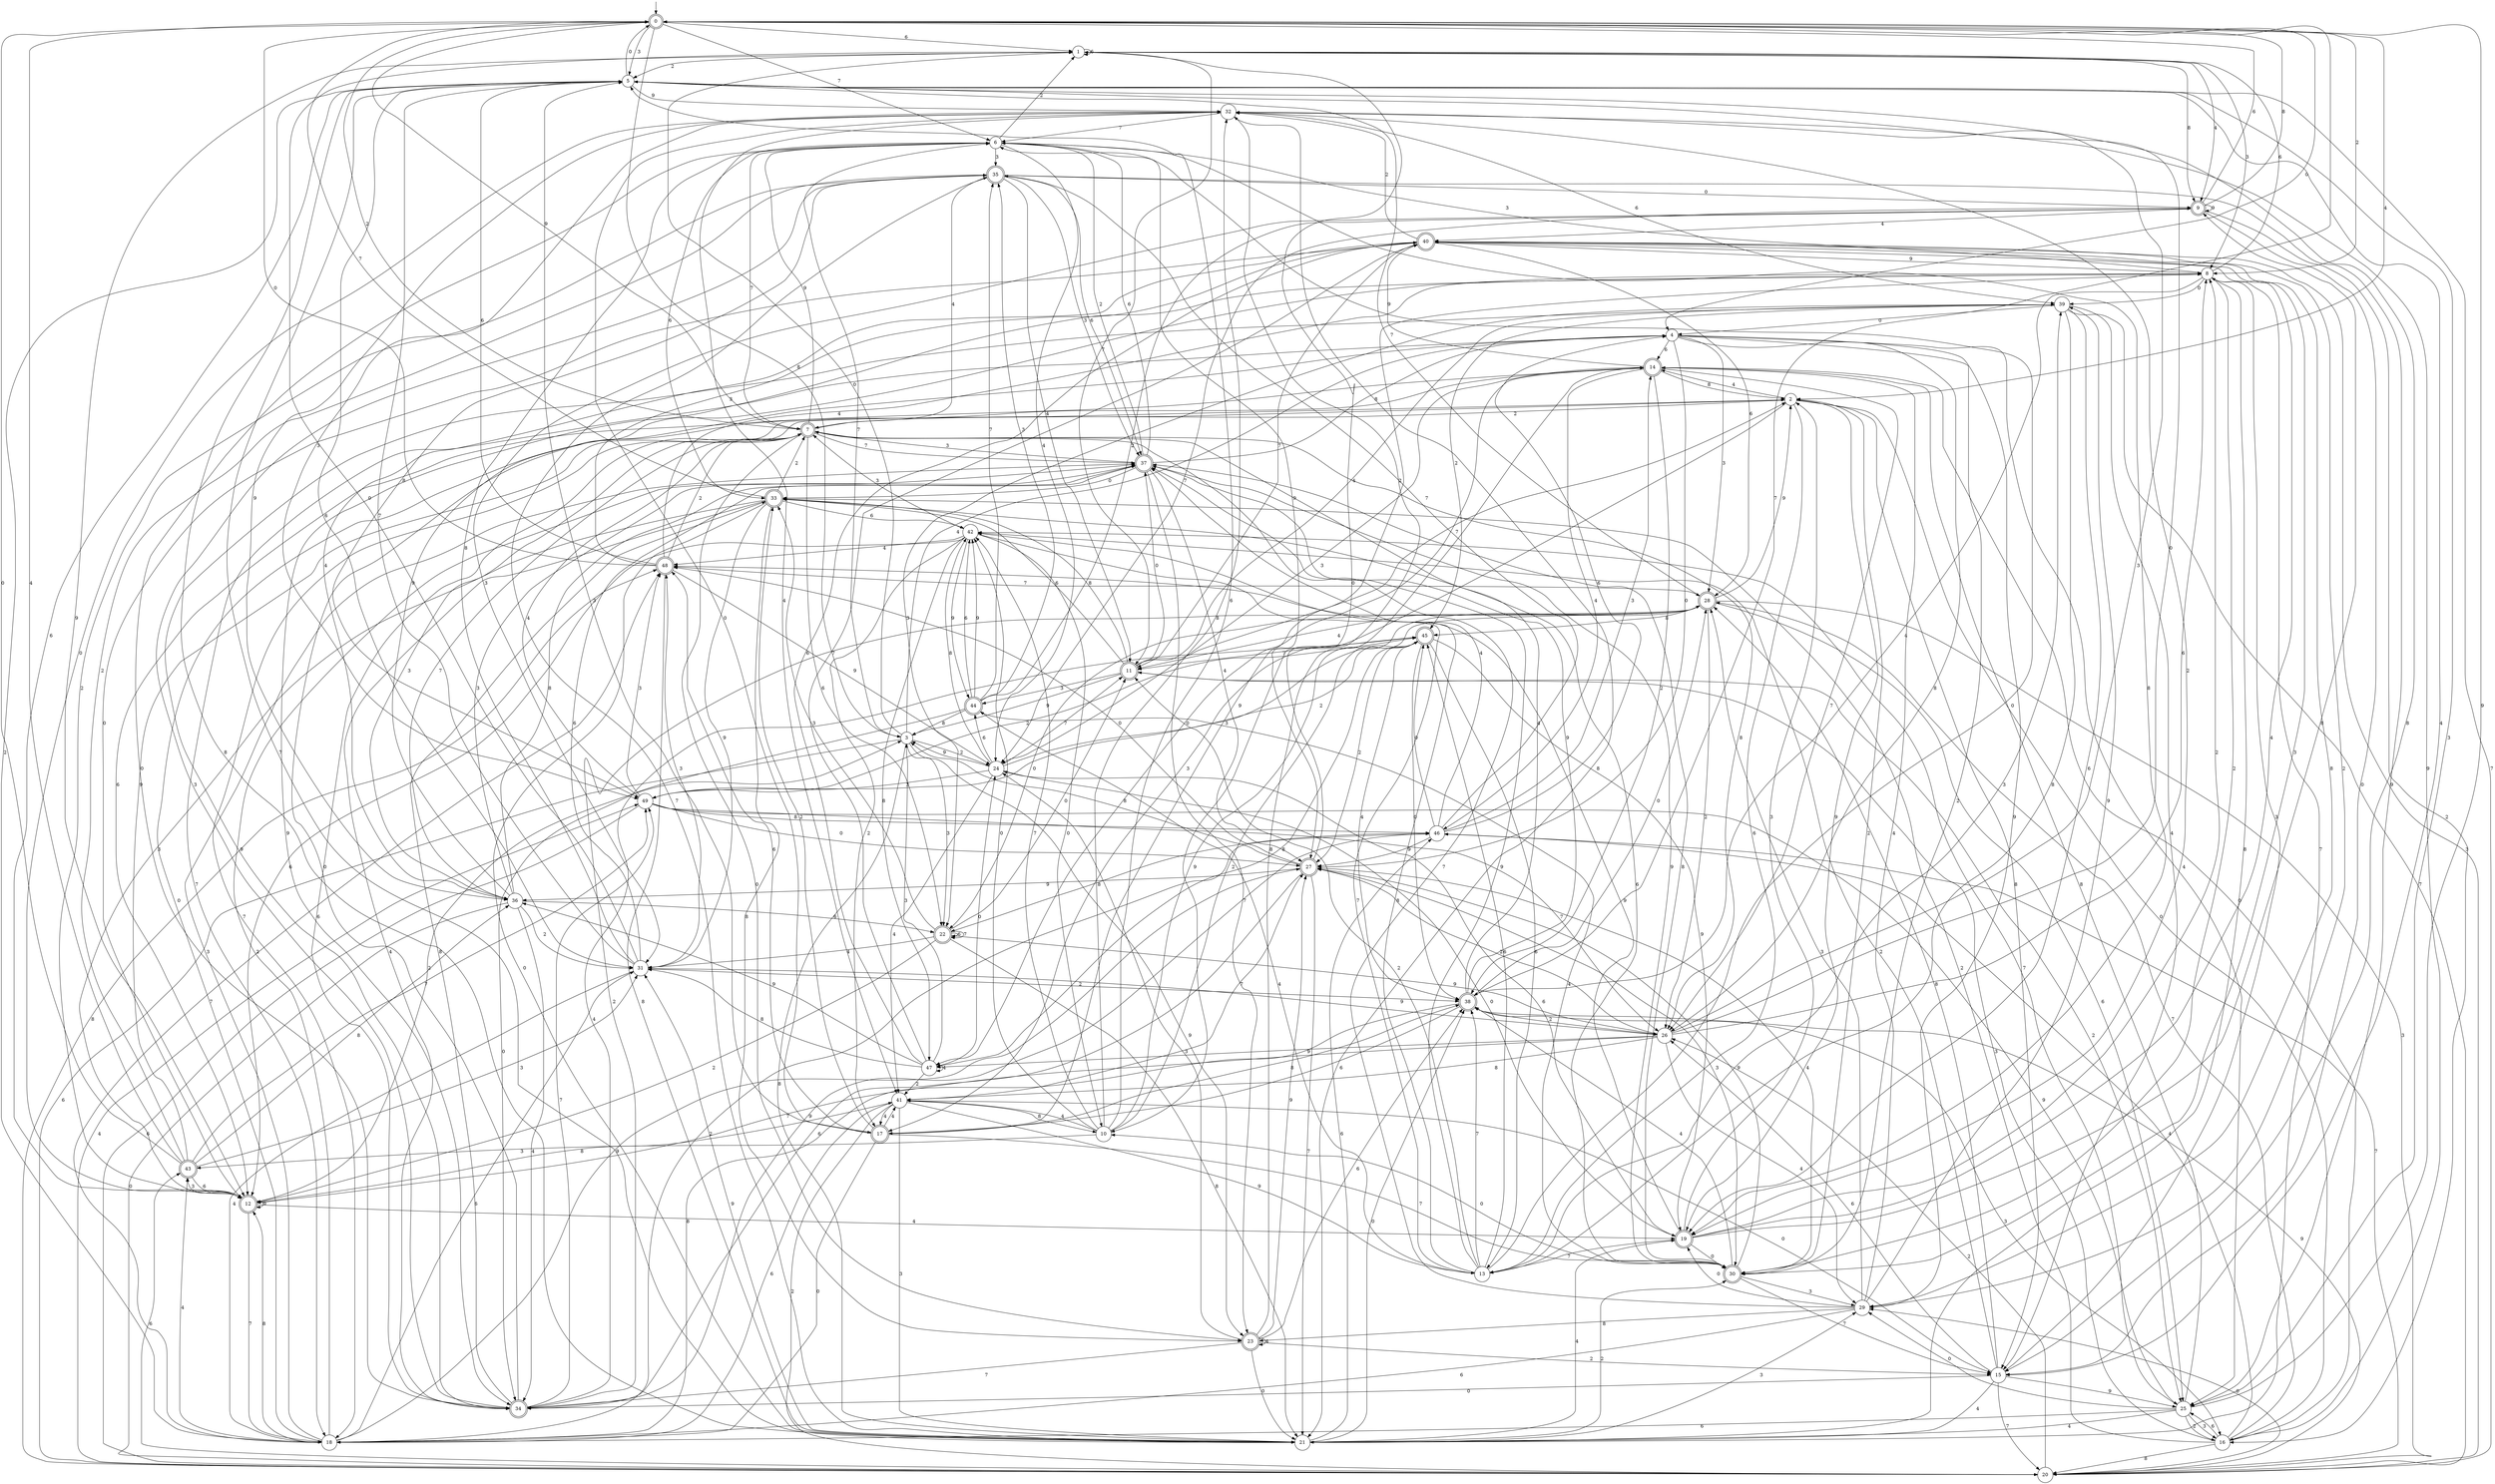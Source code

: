 digraph g {

	s0 [shape="doublecircle" label="0"];
	s1 [shape="circle" label="1"];
	s2 [shape="circle" label="2"];
	s3 [shape="circle" label="3"];
	s4 [shape="circle" label="4"];
	s5 [shape="circle" label="5"];
	s6 [shape="circle" label="6"];
	s7 [shape="doublecircle" label="7"];
	s8 [shape="circle" label="8"];
	s9 [shape="doublecircle" label="9"];
	s10 [shape="circle" label="10"];
	s11 [shape="doublecircle" label="11"];
	s12 [shape="doublecircle" label="12"];
	s13 [shape="circle" label="13"];
	s14 [shape="doublecircle" label="14"];
	s15 [shape="circle" label="15"];
	s16 [shape="circle" label="16"];
	s17 [shape="doublecircle" label="17"];
	s18 [shape="circle" label="18"];
	s19 [shape="doublecircle" label="19"];
	s20 [shape="circle" label="20"];
	s21 [shape="circle" label="21"];
	s22 [shape="doublecircle" label="22"];
	s23 [shape="doublecircle" label="23"];
	s24 [shape="circle" label="24"];
	s25 [shape="circle" label="25"];
	s26 [shape="circle" label="26"];
	s27 [shape="doublecircle" label="27"];
	s28 [shape="doublecircle" label="28"];
	s29 [shape="circle" label="29"];
	s30 [shape="doublecircle" label="30"];
	s31 [shape="circle" label="31"];
	s32 [shape="circle" label="32"];
	s33 [shape="doublecircle" label="33"];
	s34 [shape="doublecircle" label="34"];
	s35 [shape="doublecircle" label="35"];
	s36 [shape="circle" label="36"];
	s37 [shape="doublecircle" label="37"];
	s38 [shape="doublecircle" label="38"];
	s39 [shape="circle" label="39"];
	s40 [shape="doublecircle" label="40"];
	s41 [shape="circle" label="41"];
	s42 [shape="circle" label="42"];
	s43 [shape="doublecircle" label="43"];
	s44 [shape="doublecircle" label="44"];
	s45 [shape="doublecircle" label="45"];
	s46 [shape="circle" label="46"];
	s47 [shape="circle" label="47"];
	s48 [shape="doublecircle" label="48"];
	s49 [shape="circle" label="49"];
	s0 -> s1 [label="6"];
	s0 -> s2 [label="4"];
	s0 -> s3 [label="8"];
	s0 -> s4 [label="0"];
	s0 -> s5 [label="3"];
	s0 -> s6 [label="7"];
	s0 -> s7 [label="9"];
	s0 -> s8 [label="2"];
	s1 -> s1 [label="6"];
	s1 -> s9 [label="4"];
	s1 -> s9 [label="8"];
	s1 -> s10 [label="0"];
	s1 -> s8 [label="3"];
	s1 -> s11 [label="7"];
	s1 -> s12 [label="9"];
	s1 -> s5 [label="2"];
	s2 -> s13 [label="6"];
	s2 -> s14 [label="4"];
	s2 -> s15 [label="8"];
	s2 -> s16 [label="0"];
	s2 -> s17 [label="3"];
	s2 -> s18 [label="7"];
	s2 -> s19 [label="9"];
	s2 -> s7 [label="2"];
	s3 -> s20 [label="6"];
	s3 -> s4 [label="4"];
	s3 -> s21 [label="8"];
	s3 -> s1 [label="0"];
	s3 -> s22 [label="3"];
	s3 -> s6 [label="7"];
	s3 -> s23 [label="9"];
	s3 -> s24 [label="2"];
	s4 -> s14 [label="6"];
	s4 -> s25 [label="4"];
	s4 -> s26 [label="8"];
	s4 -> s27 [label="0"];
	s4 -> s28 [label="3"];
	s4 -> s18 [label="7"];
	s4 -> s29 [label="9"];
	s4 -> s30 [label="2"];
	s5 -> s31 [label="6"];
	s5 -> s15 [label="4"];
	s5 -> s15 [label="8"];
	s5 -> s0 [label="0"];
	s5 -> s25 [label="3"];
	s5 -> s20 [label="7"];
	s5 -> s32 [label="9"];
	s5 -> s18 [label="2"];
	s6 -> s33 [label="6"];
	s6 -> s24 [label="4"];
	s6 -> s19 [label="8"];
	s6 -> s34 [label="0"];
	s6 -> s35 [label="3"];
	s6 -> s7 [label="7"];
	s6 -> s27 [label="9"];
	s6 -> s1 [label="2"];
	s7 -> s22 [label="6"];
	s7 -> s35 [label="4"];
	s7 -> s26 [label="8"];
	s7 -> s23 [label="0"];
	s7 -> s36 [label="3"];
	s7 -> s37 [label="7"];
	s7 -> s6 [label="9"];
	s7 -> s0 [label="2"];
	s8 -> s1 [label="6"];
	s8 -> s38 [label="4"];
	s8 -> s21 [label="8"];
	s8 -> s39 [label="0"];
	s8 -> s6 [label="3"];
	s8 -> s21 [label="7"];
	s8 -> s34 [label="9"];
	s8 -> s30 [label="2"];
	s9 -> s0 [label="6"];
	s9 -> s40 [label="4"];
	s9 -> s0 [label="8"];
	s9 -> s15 [label="0"];
	s9 -> s31 [label="3"];
	s9 -> s24 [label="7"];
	s9 -> s9 [label="9"];
	s9 -> s16 [label="2"];
	s10 -> s5 [label="6"];
	s10 -> s41 [label="4"];
	s10 -> s32 [label="8"];
	s10 -> s42 [label="0"];
	s10 -> s43 [label="3"];
	s10 -> s42 [label="7"];
	s10 -> s28 [label="9"];
	s10 -> s28 [label="2"];
	s11 -> s33 [label="6"];
	s11 -> s39 [label="4"];
	s11 -> s33 [label="8"];
	s11 -> s37 [label="0"];
	s11 -> s44 [label="3"];
	s11 -> s2 [label="7"];
	s11 -> s3 [label="9"];
	s11 -> s25 [label="2"];
	s12 -> s5 [label="6"];
	s12 -> s19 [label="4"];
	s12 -> s41 [label="8"];
	s12 -> s32 [label="0"];
	s12 -> s43 [label="3"];
	s12 -> s18 [label="7"];
	s12 -> s12 [label="9"];
	s12 -> s3 [label="2"];
	s13 -> s45 [label="6"];
	s13 -> s44 [label="4"];
	s13 -> s42 [label="8"];
	s13 -> s6 [label="0"];
	s13 -> s39 [label="3"];
	s13 -> s38 [label="7"];
	s13 -> s37 [label="9"];
	s13 -> s11 [label="2"];
	s14 -> s12 [label="6"];
	s14 -> s46 [label="4"];
	s14 -> s2 [label="8"];
	s14 -> s47 [label="0"];
	s14 -> s24 [label="3"];
	s14 -> s26 [label="7"];
	s14 -> s40 [label="9"];
	s14 -> s38 [label="2"];
	s15 -> s26 [label="6"];
	s15 -> s21 [label="4"];
	s15 -> s28 [label="8"];
	s15 -> s34 [label="0"];
	s15 -> s8 [label="3"];
	s15 -> s20 [label="7"];
	s15 -> s25 [label="9"];
	s15 -> s42 [label="2"];
	s16 -> s25 [label="6"];
	s16 -> s46 [label="4"];
	s16 -> s20 [label="8"];
	s16 -> s14 [label="0"];
	s16 -> s11 [label="3"];
	s16 -> s28 [label="7"];
	s16 -> s32 [label="9"];
	s16 -> s33 [label="2"];
	s17 -> s48 [label="6"];
	s17 -> s41 [label="4"];
	s17 -> s38 [label="8"];
	s17 -> s18 [label="0"];
	s17 -> s5 [label="3"];
	s17 -> s30 [label="7"];
	s17 -> s8 [label="9"];
	s17 -> s33 [label="2"];
	s18 -> s31 [label="6"];
	s18 -> s43 [label="4"];
	s18 -> s12 [label="8"];
	s18 -> s14 [label="0"];
	s18 -> s37 [label="3"];
	s18 -> s48 [label="7"];
	s18 -> s27 [label="9"];
	s18 -> s37 [label="2"];
	s19 -> s24 [label="6"];
	s19 -> s40 [label="4"];
	s19 -> s9 [label="8"];
	s19 -> s30 [label="0"];
	s19 -> s2 [label="3"];
	s19 -> s13 [label="7"];
	s19 -> s48 [label="9"];
	s19 -> s8 [label="2"];
	s20 -> s43 [label="6"];
	s20 -> s49 [label="4"];
	s20 -> s48 [label="8"];
	s20 -> s29 [label="0"];
	s20 -> s40 [label="3"];
	s20 -> s46 [label="7"];
	s20 -> s38 [label="9"];
	s20 -> s26 [label="2"];
	s21 -> s46 [label="6"];
	s21 -> s19 [label="4"];
	s21 -> s5 [label="8"];
	s21 -> s38 [label="0"];
	s21 -> s29 [label="3"];
	s21 -> s5 [label="7"];
	s21 -> s31 [label="9"];
	s21 -> s30 [label="2"];
	s22 -> s22 [label="6"];
	s22 -> s31 [label="4"];
	s22 -> s21 [label="8"];
	s22 -> s11 [label="0"];
	s22 -> s33 [label="3"];
	s22 -> s22 [label="7"];
	s22 -> s26 [label="9"];
	s22 -> s12 [label="2"];
	s23 -> s38 [label="6"];
	s23 -> s23 [label="4"];
	s23 -> s14 [label="8"];
	s23 -> s21 [label="0"];
	s23 -> s24 [label="3"];
	s23 -> s34 [label="7"];
	s23 -> s27 [label="9"];
	s23 -> s15 [label="2"];
	s24 -> s44 [label="6"];
	s24 -> s41 [label="4"];
	s24 -> s42 [label="8"];
	s24 -> s19 [label="0"];
	s24 -> s49 [label="3"];
	s24 -> s11 [label="7"];
	s24 -> s3 [label="9"];
	s24 -> s45 [label="2"];
	s25 -> s18 [label="6"];
	s25 -> s21 [label="4"];
	s25 -> s14 [label="8"];
	s25 -> s29 [label="0"];
	s25 -> s16 [label="3"];
	s25 -> s42 [label="7"];
	s25 -> s0 [label="9"];
	s25 -> s16 [label="2"];
	s26 -> s8 [label="6"];
	s26 -> s29 [label="4"];
	s26 -> s41 [label="8"];
	s26 -> s5 [label="0"];
	s26 -> s32 [label="3"];
	s26 -> s12 [label="7"];
	s26 -> s47 [label="9"];
	s26 -> s27 [label="2"];
	s27 -> s34 [label="6"];
	s27 -> s30 [label="4"];
	s27 -> s3 [label="8"];
	s27 -> s48 [label="0"];
	s27 -> s30 [label="3"];
	s27 -> s21 [label="7"];
	s27 -> s36 [label="9"];
	s27 -> s32 [label="2"];
	s28 -> s25 [label="6"];
	s28 -> s11 [label="4"];
	s28 -> s45 [label="8"];
	s28 -> s22 [label="0"];
	s28 -> s20 [label="3"];
	s28 -> s5 [label="7"];
	s28 -> s2 [label="9"];
	s28 -> s26 [label="2"];
	s29 -> s18 [label="6"];
	s29 -> s14 [label="4"];
	s29 -> s23 [label="8"];
	s29 -> s19 [label="0"];
	s29 -> s28 [label="3"];
	s29 -> s7 [label="7"];
	s29 -> s39 [label="9"];
	s29 -> s40 [label="2"];
	s30 -> s33 [label="6"];
	s30 -> s38 [label="4"];
	s30 -> s37 [label="8"];
	s30 -> s10 [label="0"];
	s30 -> s29 [label="3"];
	s30 -> s15 [label="7"];
	s30 -> s27 [label="9"];
	s30 -> s2 [label="2"];
	s31 -> s37 [label="6"];
	s31 -> s18 [label="4"];
	s31 -> s6 [label="8"];
	s31 -> s1 [label="0"];
	s31 -> s48 [label="3"];
	s31 -> s5 [label="7"];
	s31 -> s26 [label="9"];
	s31 -> s38 [label="2"];
	s32 -> s39 [label="6"];
	s32 -> s41 [label="4"];
	s32 -> s21 [label="8"];
	s32 -> s17 [label="0"];
	s32 -> s49 [label="3"];
	s32 -> s6 [label="7"];
	s32 -> s36 [label="9"];
	s32 -> s19 [label="2"];
	s33 -> s42 [label="6"];
	s33 -> s34 [label="4"];
	s33 -> s23 [label="8"];
	s33 -> s21 [label="0"];
	s33 -> s12 [label="3"];
	s33 -> s0 [label="7"];
	s33 -> s31 [label="9"];
	s33 -> s7 [label="2"];
	s34 -> s7 [label="6"];
	s34 -> s45 [label="4"];
	s34 -> s33 [label="8"];
	s34 -> s4 [label="0"];
	s34 -> s35 [label="3"];
	s34 -> s49 [label="7"];
	s34 -> s46 [label="9"];
	s34 -> s28 [label="2"];
	s35 -> s37 [label="6"];
	s35 -> s11 [label="4"];
	s35 -> s49 [label="8"];
	s35 -> s9 [label="0"];
	s35 -> s37 [label="3"];
	s35 -> s21 [label="7"];
	s35 -> s25 [label="9"];
	s35 -> s12 [label="2"];
	s36 -> s22 [label="6"];
	s36 -> s34 [label="4"];
	s36 -> s37 [label="8"];
	s36 -> s20 [label="0"];
	s36 -> s37 [label="3"];
	s36 -> s7 [label="7"];
	s36 -> s8 [label="9"];
	s36 -> s31 [label="2"];
	s37 -> s6 [label="6"];
	s37 -> s27 [label="4"];
	s37 -> s4 [label="8"];
	s37 -> s33 [label="0"];
	s37 -> s7 [label="3"];
	s37 -> s23 [label="7"];
	s37 -> s30 [label="9"];
	s37 -> s6 [label="2"];
	s38 -> s17 [label="6"];
	s38 -> s7 [label="4"];
	s38 -> s18 [label="8"];
	s38 -> s28 [label="0"];
	s38 -> s16 [label="3"];
	s38 -> s0 [label="7"];
	s38 -> s37 [label="9"];
	s38 -> s26 [label="2"];
	s39 -> s19 [label="6"];
	s39 -> s15 [label="4"];
	s39 -> s13 [label="8"];
	s39 -> s4 [label="0"];
	s39 -> s22 [label="3"];
	s39 -> s20 [label="7"];
	s39 -> s34 [label="9"];
	s39 -> s45 [label="2"];
	s40 -> s28 [label="6"];
	s40 -> s36 [label="4"];
	s40 -> s29 [label="8"];
	s40 -> s12 [label="0"];
	s40 -> s30 [label="3"];
	s40 -> s11 [label="7"];
	s40 -> s8 [label="9"];
	s40 -> s32 [label="2"];
	s41 -> s18 [label="6"];
	s41 -> s17 [label="4"];
	s41 -> s10 [label="8"];
	s41 -> s15 [label="0"];
	s41 -> s21 [label="3"];
	s41 -> s27 [label="7"];
	s41 -> s13 [label="9"];
	s41 -> s20 [label="2"];
	s42 -> s12 [label="6"];
	s42 -> s48 [label="4"];
	s42 -> s47 [label="8"];
	s42 -> s10 [label="0"];
	s42 -> s7 [label="3"];
	s42 -> s13 [label="7"];
	s42 -> s44 [label="9"];
	s42 -> s17 [label="2"];
	s43 -> s12 [label="6"];
	s43 -> s0 [label="4"];
	s43 -> s36 [label="8"];
	s43 -> s0 [label="0"];
	s43 -> s31 [label="3"];
	s43 -> s49 [label="7"];
	s43 -> s2 [label="9"];
	s43 -> s35 [label="2"];
	s44 -> s42 [label="6"];
	s44 -> s30 [label="4"];
	s44 -> s3 [label="8"];
	s44 -> s34 [label="0"];
	s44 -> s35 [label="3"];
	s44 -> s35 [label="7"];
	s44 -> s42 [label="9"];
	s44 -> s9 [label="2"];
	s45 -> s13 [label="6"];
	s45 -> s38 [label="4"];
	s45 -> s47 [label="8"];
	s45 -> s38 [label="0"];
	s45 -> s49 [label="3"];
	s45 -> s11 [label="7"];
	s45 -> s19 [label="9"];
	s45 -> s27 [label="2"];
	s46 -> s4 [label="6"];
	s46 -> s37 [label="4"];
	s46 -> s22 [label="8"];
	s46 -> s45 [label="0"];
	s46 -> s14 [label="3"];
	s46 -> s35 [label="7"];
	s46 -> s27 [label="9"];
	s46 -> s18 [label="2"];
	s47 -> s40 [label="6"];
	s47 -> s47 [label="4"];
	s47 -> s31 [label="8"];
	s47 -> s24 [label="0"];
	s47 -> s3 [label="3"];
	s47 -> s40 [label="7"];
	s47 -> s36 [label="9"];
	s47 -> s41 [label="2"];
	s48 -> s5 [label="6"];
	s48 -> s8 [label="4"];
	s48 -> s21 [label="8"];
	s48 -> s0 [label="0"];
	s48 -> s40 [label="3"];
	s48 -> s28 [label="7"];
	s48 -> s24 [label="9"];
	s48 -> s7 [label="2"];
	s49 -> s20 [label="6"];
	s49 -> s7 [label="4"];
	s49 -> s46 [label="8"];
	s49 -> s27 [label="0"];
	s49 -> s48 [label="3"];
	s49 -> s26 [label="7"];
	s49 -> s25 [label="9"];
	s49 -> s45 [label="2"];

__start0 [label="" shape="none" width="0" height="0"];
__start0 -> s0;

}
